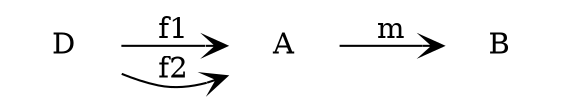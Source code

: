 digraph {
  rankdir = LR;
  node[shape=plaintext];
  edge[arrowhead=vee, arrowtail=vee];
  D -> A [label=f1];
  D -> A [label=f2];
  A -> B [label=m];
}
